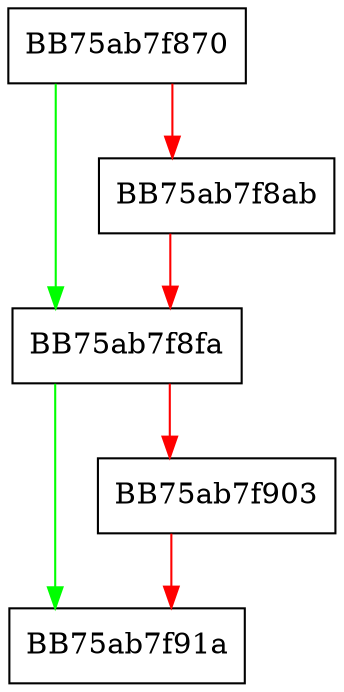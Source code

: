 digraph GetPropertyList {
  node [shape="box"];
  graph [splines=ortho];
  BB75ab7f870 -> BB75ab7f8fa [color="green"];
  BB75ab7f870 -> BB75ab7f8ab [color="red"];
  BB75ab7f8ab -> BB75ab7f8fa [color="red"];
  BB75ab7f8fa -> BB75ab7f91a [color="green"];
  BB75ab7f8fa -> BB75ab7f903 [color="red"];
  BB75ab7f903 -> BB75ab7f91a [color="red"];
}
